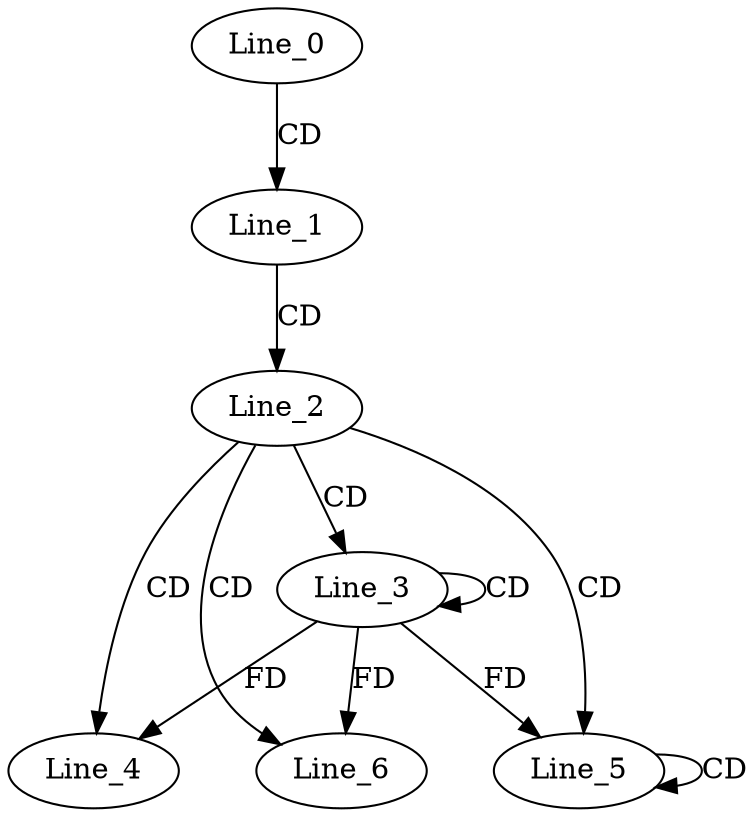 digraph G {
  Line_0;
  Line_1;
  Line_2;
  Line_3;
  Line_3;
  Line_3;
  Line_4;
  Line_5;
  Line_5;
  Line_5;
  Line_6;
  Line_0 -> Line_1 [ label="CD" ];
  Line_1 -> Line_2 [ label="CD" ];
  Line_2 -> Line_3 [ label="CD" ];
  Line_3 -> Line_3 [ label="CD" ];
  Line_2 -> Line_4 [ label="CD" ];
  Line_3 -> Line_4 [ label="FD" ];
  Line_2 -> Line_5 [ label="CD" ];
  Line_5 -> Line_5 [ label="CD" ];
  Line_3 -> Line_5 [ label="FD" ];
  Line_2 -> Line_6 [ label="CD" ];
  Line_3 -> Line_6 [ label="FD" ];
}
